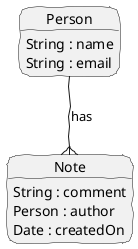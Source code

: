 @startuml
hide footbox
skinparam roundcorner 20
skinparam handwritten true
skinparam backgroundcolor transparent

skinparam note {
  FontName Impact
}


object Note {
    String : comment
    Person : author
    Date : createdOn
}

object Person {
    String : name
    String : email
}


Person --{ Note : has
@enduml
